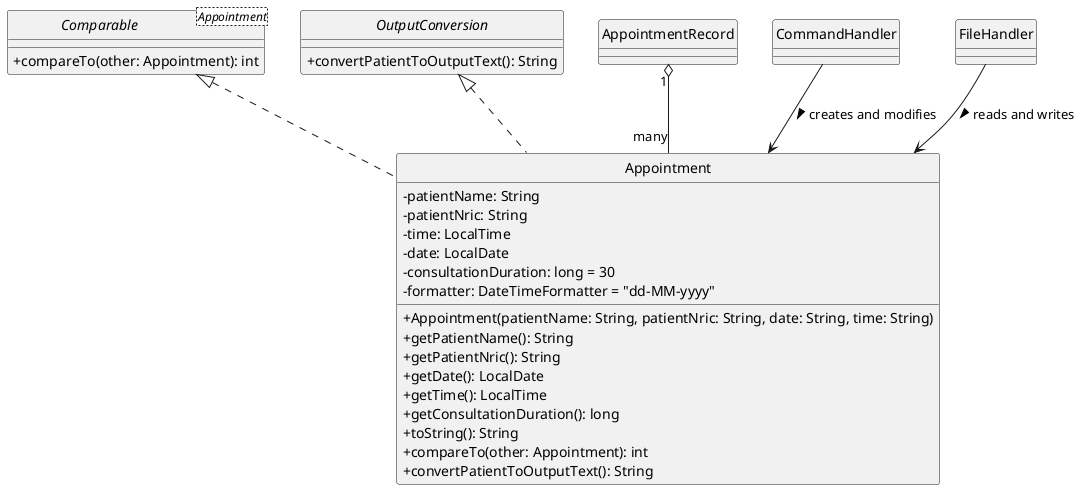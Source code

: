 @startuml
'https://plantuml.com/class-diagram
skinparam classAttributeIconSize 0
hide circle

interface Comparable<Appointment> {
    +compareTo(other: Appointment): int
}

interface OutputConversion {
    +convertPatientToOutputText(): String
}

class Appointment {
    -patientName: String
    -patientNric: String
    -time: LocalTime
    -date: LocalDate
    -consultationDuration: long = 30
    -formatter: DateTimeFormatter = "dd-MM-yyyy"
    +Appointment(patientName: String, patientNric: String, date: String, time: String)
    +getPatientName(): String
    +getPatientNric(): String
    +getDate(): LocalDate
    +getTime(): LocalTime
    +getConsultationDuration(): long
    +toString(): String
    +compareTo(other: Appointment): int
    +convertPatientToOutputText(): String
}

class AppointmentRecord {
}

class CommandHandler {
}

class FileHandler {
}

Comparable <|.. Appointment
OutputConversion <|.. Appointment

AppointmentRecord "1" o-- "many" Appointment
CommandHandler --> Appointment : creates and modifies >
FileHandler --> Appointment : reads and writes >

@enduml